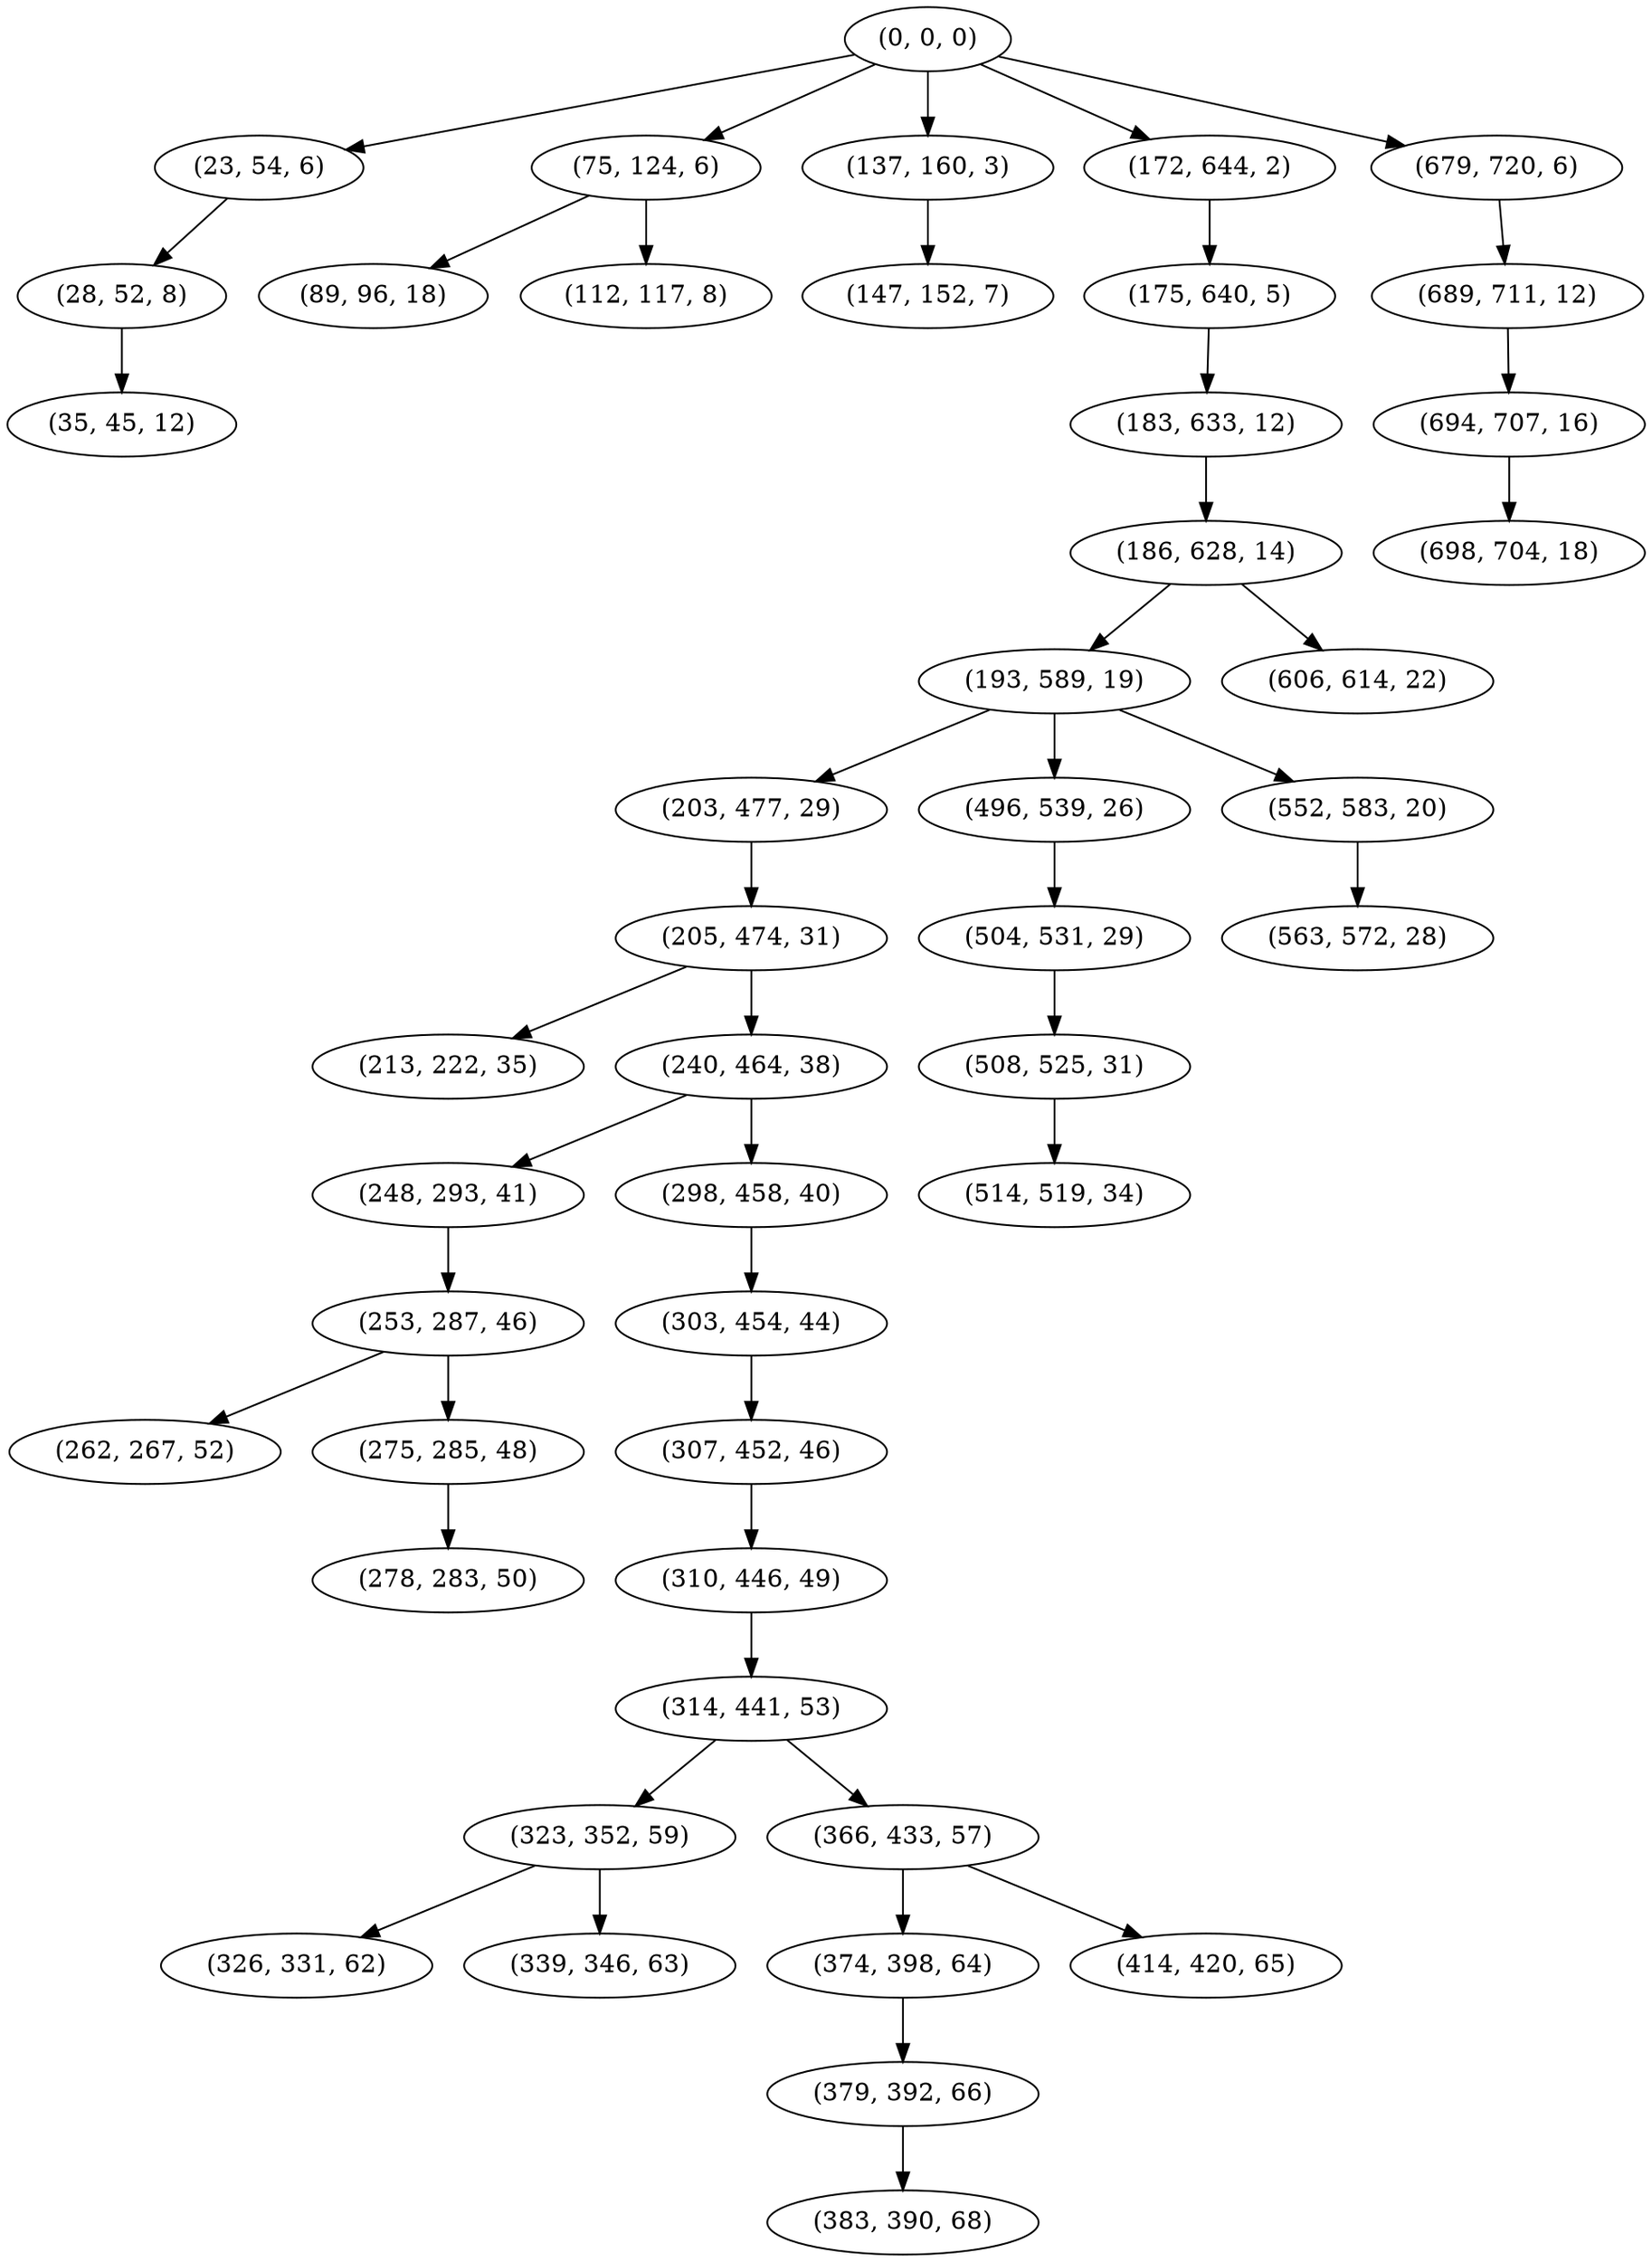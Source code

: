 digraph tree {
    "(0, 0, 0)";
    "(23, 54, 6)";
    "(28, 52, 8)";
    "(35, 45, 12)";
    "(75, 124, 6)";
    "(89, 96, 18)";
    "(112, 117, 8)";
    "(137, 160, 3)";
    "(147, 152, 7)";
    "(172, 644, 2)";
    "(175, 640, 5)";
    "(183, 633, 12)";
    "(186, 628, 14)";
    "(193, 589, 19)";
    "(203, 477, 29)";
    "(205, 474, 31)";
    "(213, 222, 35)";
    "(240, 464, 38)";
    "(248, 293, 41)";
    "(253, 287, 46)";
    "(262, 267, 52)";
    "(275, 285, 48)";
    "(278, 283, 50)";
    "(298, 458, 40)";
    "(303, 454, 44)";
    "(307, 452, 46)";
    "(310, 446, 49)";
    "(314, 441, 53)";
    "(323, 352, 59)";
    "(326, 331, 62)";
    "(339, 346, 63)";
    "(366, 433, 57)";
    "(374, 398, 64)";
    "(379, 392, 66)";
    "(383, 390, 68)";
    "(414, 420, 65)";
    "(496, 539, 26)";
    "(504, 531, 29)";
    "(508, 525, 31)";
    "(514, 519, 34)";
    "(552, 583, 20)";
    "(563, 572, 28)";
    "(606, 614, 22)";
    "(679, 720, 6)";
    "(689, 711, 12)";
    "(694, 707, 16)";
    "(698, 704, 18)";
    "(0, 0, 0)" -> "(23, 54, 6)";
    "(0, 0, 0)" -> "(75, 124, 6)";
    "(0, 0, 0)" -> "(137, 160, 3)";
    "(0, 0, 0)" -> "(172, 644, 2)";
    "(0, 0, 0)" -> "(679, 720, 6)";
    "(23, 54, 6)" -> "(28, 52, 8)";
    "(28, 52, 8)" -> "(35, 45, 12)";
    "(75, 124, 6)" -> "(89, 96, 18)";
    "(75, 124, 6)" -> "(112, 117, 8)";
    "(137, 160, 3)" -> "(147, 152, 7)";
    "(172, 644, 2)" -> "(175, 640, 5)";
    "(175, 640, 5)" -> "(183, 633, 12)";
    "(183, 633, 12)" -> "(186, 628, 14)";
    "(186, 628, 14)" -> "(193, 589, 19)";
    "(186, 628, 14)" -> "(606, 614, 22)";
    "(193, 589, 19)" -> "(203, 477, 29)";
    "(193, 589, 19)" -> "(496, 539, 26)";
    "(193, 589, 19)" -> "(552, 583, 20)";
    "(203, 477, 29)" -> "(205, 474, 31)";
    "(205, 474, 31)" -> "(213, 222, 35)";
    "(205, 474, 31)" -> "(240, 464, 38)";
    "(240, 464, 38)" -> "(248, 293, 41)";
    "(240, 464, 38)" -> "(298, 458, 40)";
    "(248, 293, 41)" -> "(253, 287, 46)";
    "(253, 287, 46)" -> "(262, 267, 52)";
    "(253, 287, 46)" -> "(275, 285, 48)";
    "(275, 285, 48)" -> "(278, 283, 50)";
    "(298, 458, 40)" -> "(303, 454, 44)";
    "(303, 454, 44)" -> "(307, 452, 46)";
    "(307, 452, 46)" -> "(310, 446, 49)";
    "(310, 446, 49)" -> "(314, 441, 53)";
    "(314, 441, 53)" -> "(323, 352, 59)";
    "(314, 441, 53)" -> "(366, 433, 57)";
    "(323, 352, 59)" -> "(326, 331, 62)";
    "(323, 352, 59)" -> "(339, 346, 63)";
    "(366, 433, 57)" -> "(374, 398, 64)";
    "(366, 433, 57)" -> "(414, 420, 65)";
    "(374, 398, 64)" -> "(379, 392, 66)";
    "(379, 392, 66)" -> "(383, 390, 68)";
    "(496, 539, 26)" -> "(504, 531, 29)";
    "(504, 531, 29)" -> "(508, 525, 31)";
    "(508, 525, 31)" -> "(514, 519, 34)";
    "(552, 583, 20)" -> "(563, 572, 28)";
    "(679, 720, 6)" -> "(689, 711, 12)";
    "(689, 711, 12)" -> "(694, 707, 16)";
    "(694, 707, 16)" -> "(698, 704, 18)";
}
